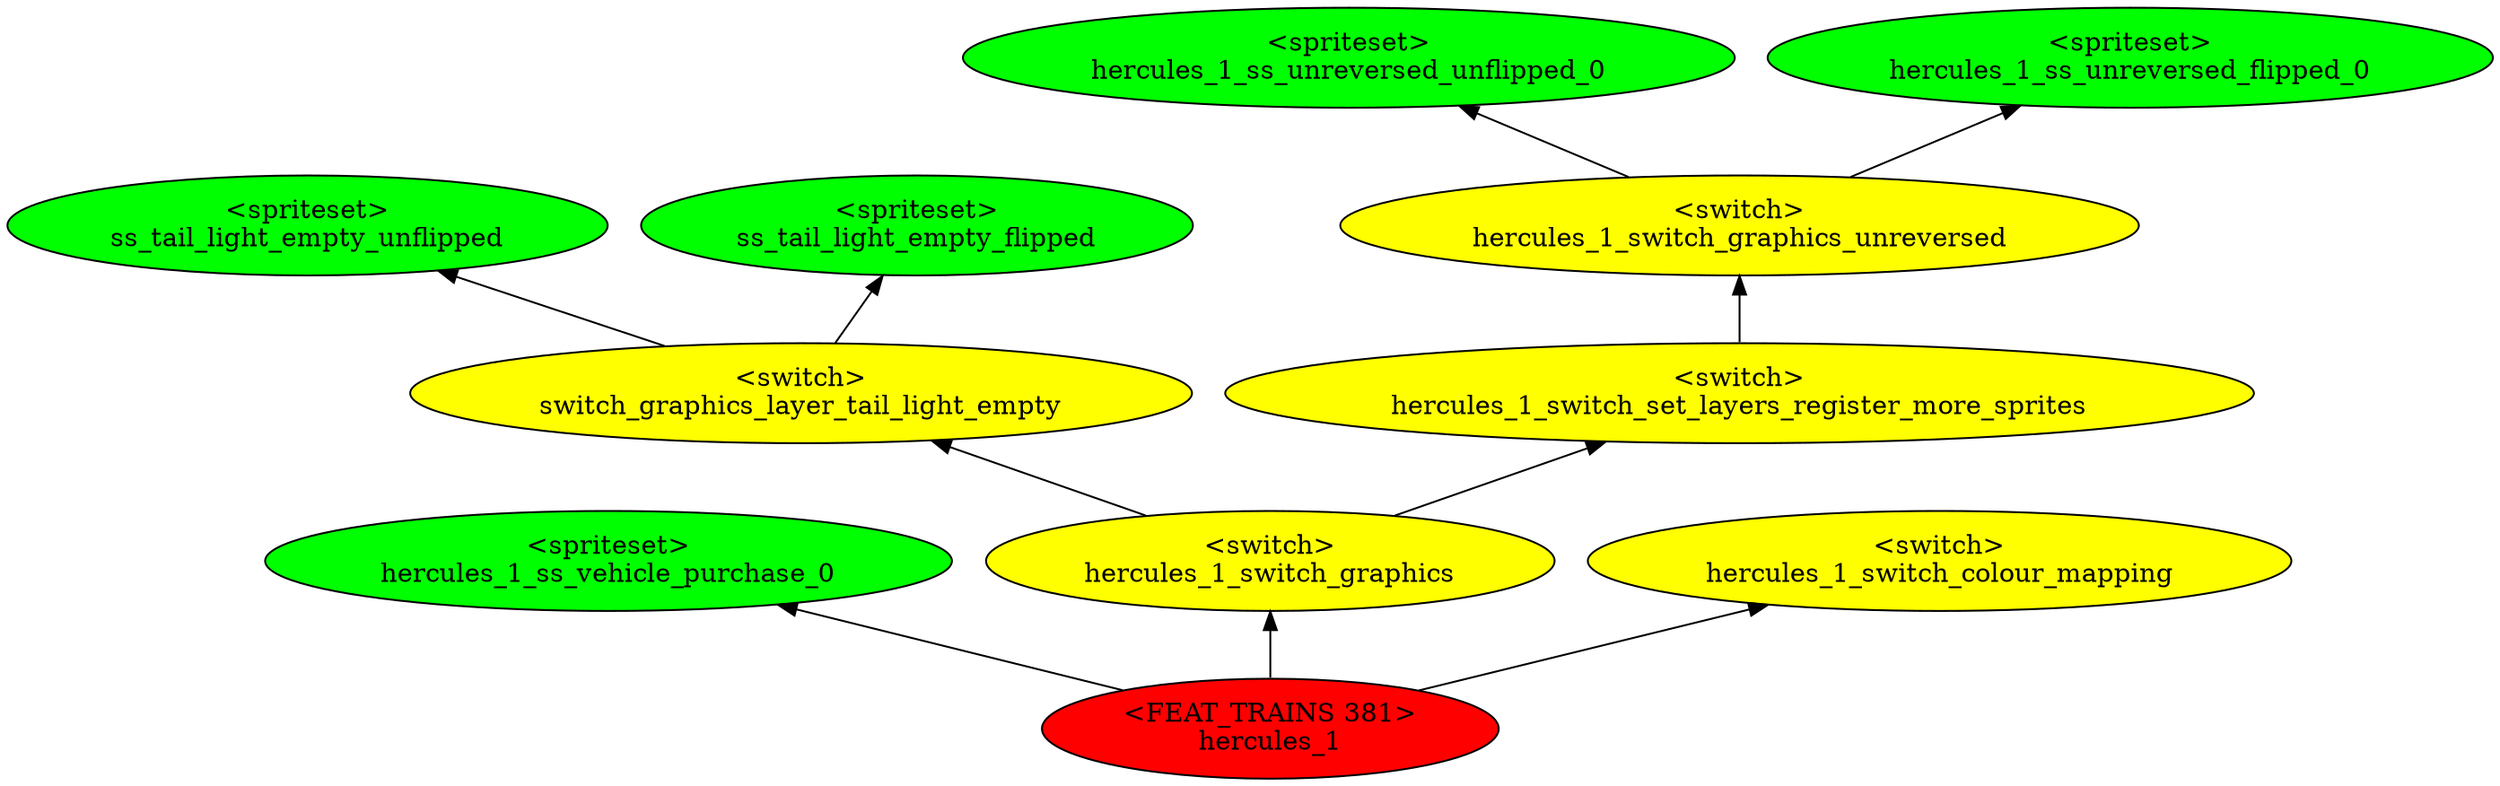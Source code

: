 digraph {
rankdir="BT"
ss_tail_light_empty_unflipped [fillcolor=green style="filled" label="<spriteset>\nss_tail_light_empty_unflipped"]
ss_tail_light_empty_flipped [fillcolor=green style="filled" label="<spriteset>\nss_tail_light_empty_flipped"]
switch_graphics_layer_tail_light_empty [fillcolor=yellow style="filled" label="<switch>\nswitch_graphics_layer_tail_light_empty"]
hercules_1_ss_unreversed_unflipped_0 [fillcolor=green style="filled" label="<spriteset>\nhercules_1_ss_unreversed_unflipped_0"]
hercules_1_ss_unreversed_flipped_0 [fillcolor=green style="filled" label="<spriteset>\nhercules_1_ss_unreversed_flipped_0"]
hercules_1_switch_graphics_unreversed [fillcolor=yellow style="filled" label="<switch>\nhercules_1_switch_graphics_unreversed"]
hercules_1_ss_vehicle_purchase_0 [fillcolor=green style="filled" label="<spriteset>\nhercules_1_ss_vehicle_purchase_0"]
hercules_1_switch_set_layers_register_more_sprites [fillcolor=yellow style="filled" label="<switch>\nhercules_1_switch_set_layers_register_more_sprites"]
hercules_1_switch_graphics [fillcolor=yellow style="filled" label="<switch>\nhercules_1_switch_graphics"]
hercules_1_switch_colour_mapping [fillcolor=yellow style="filled" label="<switch>\nhercules_1_switch_colour_mapping"]
hercules_1 [fillcolor=red style="filled" label="<FEAT_TRAINS 381>\nhercules_1"]
hercules_1_switch_set_layers_register_more_sprites->hercules_1_switch_graphics_unreversed
switch_graphics_layer_tail_light_empty->ss_tail_light_empty_flipped
hercules_1->hercules_1_switch_colour_mapping
hercules_1_switch_graphics->switch_graphics_layer_tail_light_empty
hercules_1_switch_graphics->hercules_1_switch_set_layers_register_more_sprites
hercules_1->hercules_1_switch_graphics
switch_graphics_layer_tail_light_empty->ss_tail_light_empty_unflipped
hercules_1_switch_graphics_unreversed->hercules_1_ss_unreversed_unflipped_0
hercules_1_switch_graphics_unreversed->hercules_1_ss_unreversed_flipped_0
hercules_1->hercules_1_ss_vehicle_purchase_0
}
